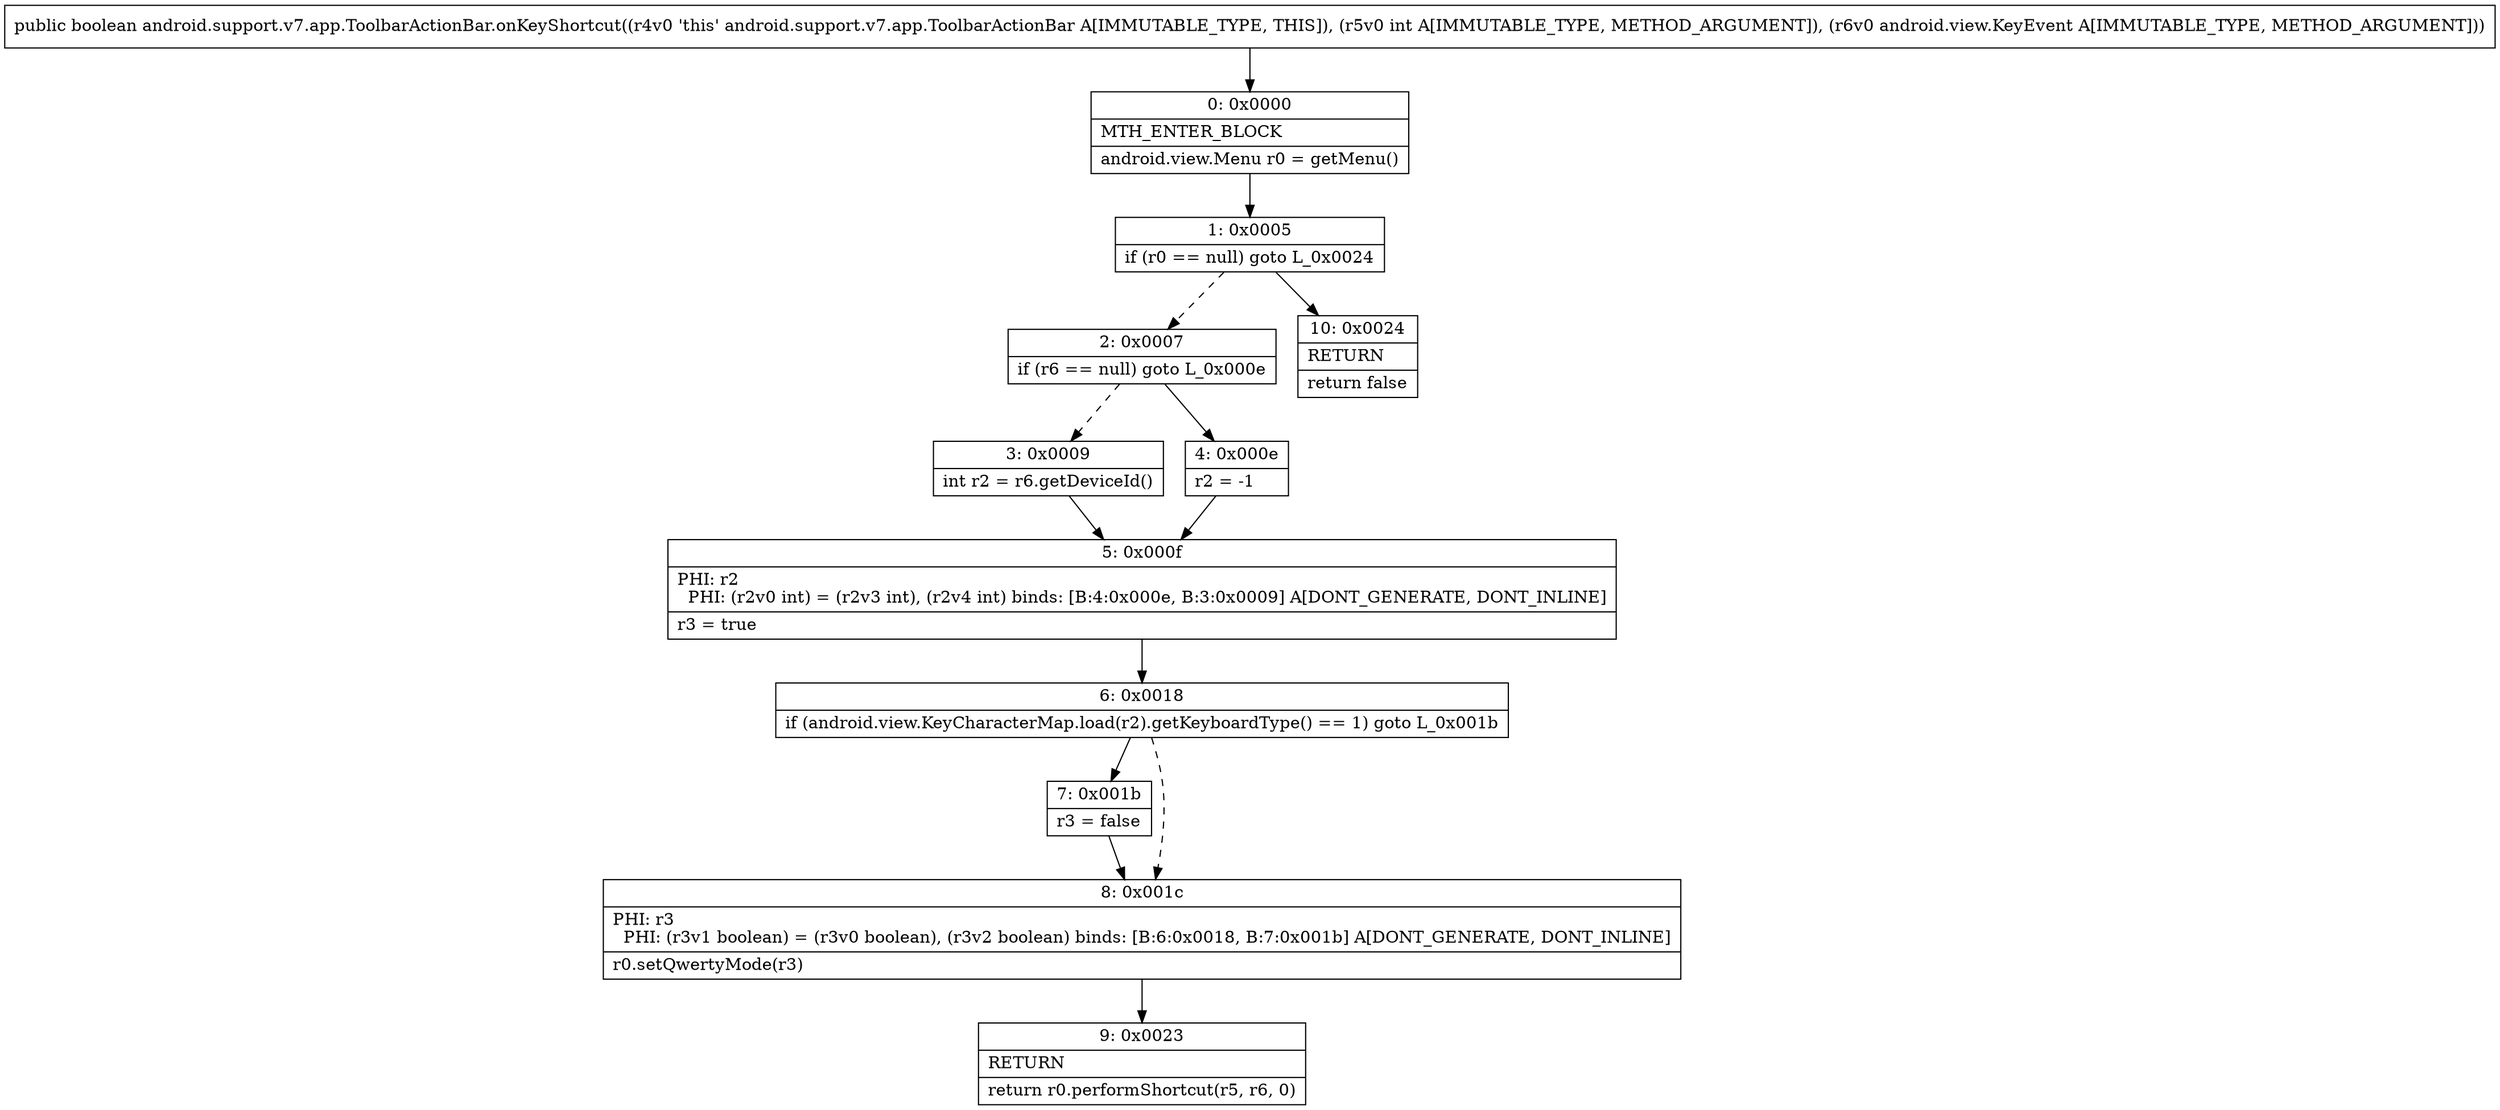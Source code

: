digraph "CFG forandroid.support.v7.app.ToolbarActionBar.onKeyShortcut(ILandroid\/view\/KeyEvent;)Z" {
Node_0 [shape=record,label="{0\:\ 0x0000|MTH_ENTER_BLOCK\l|android.view.Menu r0 = getMenu()\l}"];
Node_1 [shape=record,label="{1\:\ 0x0005|if (r0 == null) goto L_0x0024\l}"];
Node_2 [shape=record,label="{2\:\ 0x0007|if (r6 == null) goto L_0x000e\l}"];
Node_3 [shape=record,label="{3\:\ 0x0009|int r2 = r6.getDeviceId()\l}"];
Node_4 [shape=record,label="{4\:\ 0x000e|r2 = \-1\l}"];
Node_5 [shape=record,label="{5\:\ 0x000f|PHI: r2 \l  PHI: (r2v0 int) = (r2v3 int), (r2v4 int) binds: [B:4:0x000e, B:3:0x0009] A[DONT_GENERATE, DONT_INLINE]\l|r3 = true\l}"];
Node_6 [shape=record,label="{6\:\ 0x0018|if (android.view.KeyCharacterMap.load(r2).getKeyboardType() == 1) goto L_0x001b\l}"];
Node_7 [shape=record,label="{7\:\ 0x001b|r3 = false\l}"];
Node_8 [shape=record,label="{8\:\ 0x001c|PHI: r3 \l  PHI: (r3v1 boolean) = (r3v0 boolean), (r3v2 boolean) binds: [B:6:0x0018, B:7:0x001b] A[DONT_GENERATE, DONT_INLINE]\l|r0.setQwertyMode(r3)\l}"];
Node_9 [shape=record,label="{9\:\ 0x0023|RETURN\l|return r0.performShortcut(r5, r6, 0)\l}"];
Node_10 [shape=record,label="{10\:\ 0x0024|RETURN\l|return false\l}"];
MethodNode[shape=record,label="{public boolean android.support.v7.app.ToolbarActionBar.onKeyShortcut((r4v0 'this' android.support.v7.app.ToolbarActionBar A[IMMUTABLE_TYPE, THIS]), (r5v0 int A[IMMUTABLE_TYPE, METHOD_ARGUMENT]), (r6v0 android.view.KeyEvent A[IMMUTABLE_TYPE, METHOD_ARGUMENT])) }"];
MethodNode -> Node_0;
Node_0 -> Node_1;
Node_1 -> Node_2[style=dashed];
Node_1 -> Node_10;
Node_2 -> Node_3[style=dashed];
Node_2 -> Node_4;
Node_3 -> Node_5;
Node_4 -> Node_5;
Node_5 -> Node_6;
Node_6 -> Node_7;
Node_6 -> Node_8[style=dashed];
Node_7 -> Node_8;
Node_8 -> Node_9;
}

